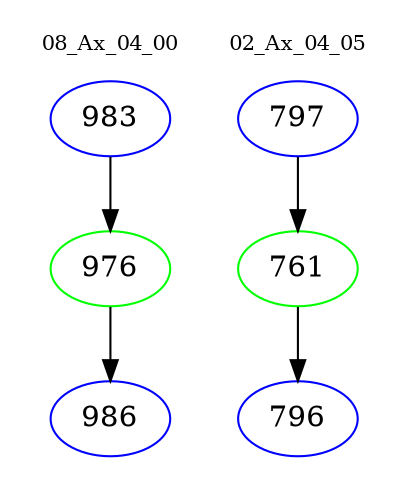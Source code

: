 digraph{
subgraph cluster_0 {
color = white
label = "08_Ax_04_00";
fontsize=10;
T0_983 [label="983", color="blue"]
T0_983 -> T0_976 [color="black"]
T0_976 [label="976", color="green"]
T0_976 -> T0_986 [color="black"]
T0_986 [label="986", color="blue"]
}
subgraph cluster_1 {
color = white
label = "02_Ax_04_05";
fontsize=10;
T1_797 [label="797", color="blue"]
T1_797 -> T1_761 [color="black"]
T1_761 [label="761", color="green"]
T1_761 -> T1_796 [color="black"]
T1_796 [label="796", color="blue"]
}
}
